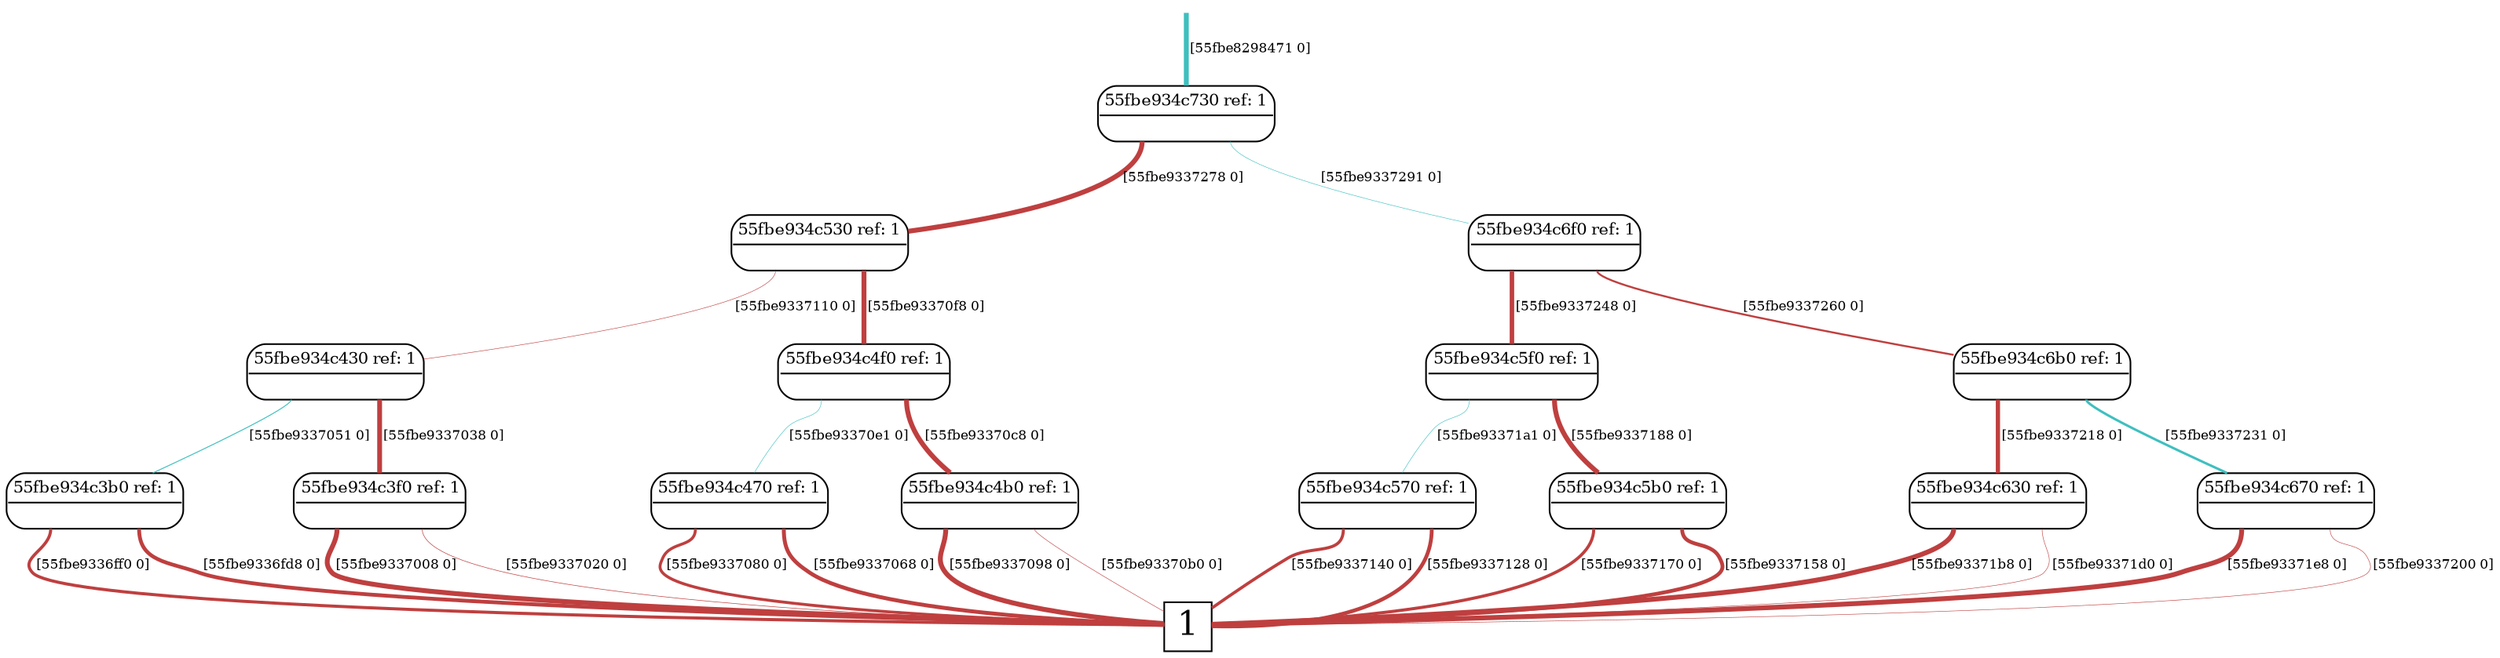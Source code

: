digraph "DD" {graph[];node[shape=plain];edge[arrowhead=none]
root [label="",shape=point,style=invis]
t [label=<<font point-size="20">1</font>>,shape=box,tooltip="1",width=0.3,height=0.3]
root->680856[penwidth="3",tooltip="-1" color="0.500 0.667 0.750",label=<<font point-size="8">&nbsp;[55fbe8298471 0]</font>>]
680856[label=<<font point-size="10"><table border="1" cellspacing="0" cellpadding="2" style="rounded"><tr><td colspan="2" border="1" sides="B">55fbe934c730 ref: 1</td></tr><tr><td port="0" href="javascript:;" border="0" tooltip="1"><font color="white">&nbsp;0 </font></td><td port="1" href="javascript:;" border="0" tooltip="-0.0002726"><font color="white">&nbsp;0 </font></td></tr></table></font>>,tooltip="55fbe934c730"]
680856:1:s->680824[penwidth="0.3",tooltip="-0.0002726" color="0.500 0.667 0.750",label=<<font point-size="8">&nbsp;[55fbe9337291 0]</font>>]
680856:0:s->680600[penwidth="3",tooltip="1" color="0.000 0.667 0.750",label=<<font point-size="8">&nbsp;[55fbe9337278 0]</font>>]
680824[label=<<font point-size="10"><table border="1" cellspacing="0" cellpadding="2" style="rounded"><tr><td colspan="2" border="1" sides="B">55fbe934c6f0 ref: 1</td></tr><tr><td port="0" href="javascript:;" border="0" tooltip="0.9195"><font color="white">&nbsp;0 </font></td><td port="1" href="javascript:;" border="0" tooltip="0.3932"><font color="white">&nbsp;0 </font></td></tr></table></font>>,tooltip="55fbe934c6f0"]
680824:1:s->680792[penwidth="1.17948",tooltip="0.3932" color="0.000 0.667 0.750",label=<<font point-size="8">&nbsp;[55fbe9337260 0]</font>>]
680824:0:s->680696[penwidth="2.75841",tooltip="0.9195" color="0.000 0.667 0.750",label=<<font point-size="8">&nbsp;[55fbe9337248 0]</font>>]
680600[label=<<font point-size="10"><table border="1" cellspacing="0" cellpadding="2" style="rounded"><tr><td colspan="2" border="1" sides="B">55fbe934c530 ref: 1</td></tr><tr><td port="0" href="javascript:;" border="0" tooltip="0.000104"><font color="white">&nbsp;0 </font></td><td port="1" href="javascript:;" border="0" tooltip="1"><font color="white">&nbsp;0 </font></td></tr></table></font>>,tooltip="55fbe934c530"]
680600:1:s->680568[penwidth="3",tooltip="1" color="0.000 0.667 0.750",label=<<font point-size="8">&nbsp;[55fbe93370f8 0]</font>>]
680600:0:s->680472[penwidth="0.3",tooltip="0.000104" color="0.000 0.667 0.750",label=<<font point-size="8">&nbsp;[55fbe9337110 0]</font>>]
680792[label=<<font point-size="10"><table border="1" cellspacing="0" cellpadding="2" style="rounded"><tr><td colspan="2" border="1" sides="B">55fbe934c6b0 ref: 1</td></tr><tr><td port="0" href="javascript:;" border="0" tooltip="0.8665"><font color="white">&nbsp;0 </font></td><td port="1" href="javascript:;" border="0" tooltip="-0.4992"><font color="white">&nbsp;0 </font></td></tr></table></font>>,tooltip="55fbe934c6b0"]
680792:1:s->680760[penwidth="1.4977",tooltip="-0.4992" color="0.500 0.667 0.750",label=<<font point-size="8">&nbsp;[55fbe9337231 0]</font>>]
680792:0:s->680728[penwidth="2.5994",tooltip="0.8665" color="0.000 0.667 0.750",label=<<font point-size="8">&nbsp;[55fbe9337218 0]</font>>]
680568[label=<<font point-size="10"><table border="1" cellspacing="0" cellpadding="2" style="rounded"><tr><td colspan="2" border="1" sides="B">55fbe934c4f0 ref: 1</td></tr><tr><td port="0" href="javascript:;" border="0" tooltip="-0.0001732"><font color="white">&nbsp;0 </font></td><td port="1" href="javascript:;" border="0" tooltip="1"><font color="white">&nbsp;0 </font></td></tr></table></font>>,tooltip="55fbe934c4f0"]
680568:1:s->680536[penwidth="3",tooltip="1" color="0.000 0.667 0.750",label=<<font point-size="8">&nbsp;[55fbe93370c8 0]</font>>]
680568:0:s->680504[penwidth="0.3",tooltip="-0.0001732" color="0.500 0.667 0.750",label=<<font point-size="8">&nbsp;[55fbe93370e1 0]</font>>]
680472[label=<<font point-size="10"><table border="1" cellspacing="0" cellpadding="2" style="rounded"><tr><td colspan="2" border="1" sides="B">55fbe934c430 ref: 1</td></tr><tr><td port="0" href="javascript:;" border="0" tooltip="-0.191"><font color="white">&nbsp;0 </font></td><td port="1" href="javascript:;" border="0" tooltip="0.9816"><font color="white">&nbsp;0 </font></td></tr></table></font>>,tooltip="55fbe934c430"]
680472:1:s->680440[penwidth="2.9448",tooltip="0.9816" color="0.000 0.667 0.750",label=<<font point-size="8">&nbsp;[55fbe9337038 0]</font>>]
680472:0:s->680408[penwidth="0.572868",tooltip="-0.191" color="0.500 0.667 0.750",label=<<font point-size="8">&nbsp;[55fbe9337051 0]</font>>]
680696[label=<<font point-size="10"><table border="1" cellspacing="0" cellpadding="2" style="rounded"><tr><td colspan="2" border="1" sides="B">55fbe934c5f0 ref: 1</td></tr><tr><td port="0" href="javascript:;" border="0" tooltip="-0.0424"><font color="white">&nbsp;0 </font></td><td port="1" href="javascript:;" border="0" tooltip="0.9991"><font color="white">&nbsp;0 </font></td></tr></table></font>>,tooltip="55fbe934c5f0"]
680696:1:s->680664[penwidth="2.9973",tooltip="0.9991" color="0.000 0.667 0.750",label=<<font point-size="8">&nbsp;[55fbe9337188 0]</font>>]
680696:0:s->680632[penwidth="0.3",tooltip="-0.0424" color="0.500 0.667 0.750",label=<<font point-size="8">&nbsp;[55fbe93371a1 0]</font>>]
680728[label=<<font point-size="10"><table border="1" cellspacing="0" cellpadding="2" style="rounded"><tr><td colspan="2" border="1" sides="B">55fbe934c630 ref: 1</td></tr><tr><td port="0" href="javascript:;" border="0" tooltip="1"><font color="white">&nbsp;0 </font></td><td port="1" href="javascript:;" border="0" tooltip="0.002573"><font color="white">&nbsp;0 </font></td></tr></table></font>>,tooltip="55fbe934c630"]
680728:1:s->t[penwidth="0.3",tooltip="0.002573" color="0.000 0.667 0.750",label=<<font point-size="8">&nbsp;[55fbe93371d0 0]</font>>]
680728:0:s->t[penwidth="2.99999",tooltip="1" color="0.000 0.667 0.750",label=<<font point-size="8">&nbsp;[55fbe93371b8 0]</font>>]
680440[label=<<font point-size="10"><table border="1" cellspacing="0" cellpadding="2" style="rounded"><tr><td colspan="2" border="1" sides="B">55fbe934c3f0 ref: 1</td></tr><tr><td port="0" href="javascript:;" border="0" tooltip="0.9935"><font color="white">&nbsp;0 </font></td><td port="1" href="javascript:;" border="0" tooltip="0.1141"><font color="white">&nbsp;0 </font></td></tr></table></font>>,tooltip="55fbe934c3f0"]
680440:1:s->t[penwidth="0.34227",tooltip="0.1141" color="0.000 0.667 0.750",label=<<font point-size="8">&nbsp;[55fbe9337020 0]</font>>]
680440:0:s->t[penwidth="2.98041",tooltip="0.9935" color="0.000 0.667 0.750",label=<<font point-size="8">&nbsp;[55fbe9337008 0]</font>>]
680664[label=<<font point-size="10"><table border="1" cellspacing="0" cellpadding="2" style="rounded"><tr><td colspan="2" border="1" sides="B">55fbe934c5b0 ref: 1</td></tr><tr><td port="0" href="javascript:;" border="0" tooltip="0.6311"><font color="white">&nbsp;0 </font></td><td port="1" href="javascript:;" border="0" tooltip="0.7757"><font color="white">&nbsp;0 </font></td></tr></table></font>>,tooltip="55fbe934c5b0"]
680664:1:s->t[penwidth="2.32722",tooltip="0.7757" color="0.000 0.667 0.750",label=<<font point-size="8">&nbsp;[55fbe9337158 0]</font>>]
680664:0:s->t[penwidth="1.89316",tooltip="0.6311" color="0.000 0.667 0.750",label=<<font point-size="8">&nbsp;[55fbe9337170 0]</font>>]
680632[label=<<font point-size="10"><table border="1" cellspacing="0" cellpadding="2" style="rounded"><tr><td colspan="2" border="1" sides="B">55fbe934c570 ref: 1</td></tr><tr><td port="0" href="javascript:;" border="0" tooltip="0.628"><font color="white">&nbsp;0 </font></td><td port="1" href="javascript:;" border="0" tooltip="0.7782"><font color="white">&nbsp;0 </font></td></tr></table></font>>,tooltip="55fbe934c570"]
680632:1:s->t[penwidth="2.33458",tooltip="0.7782" color="0.000 0.667 0.750",label=<<font point-size="8">&nbsp;[55fbe9337128 0]</font>>]
680632:0:s->t[penwidth="1.88407",tooltip="0.628" color="0.000 0.667 0.750",label=<<font point-size="8">&nbsp;[55fbe9337140 0]</font>>]
680408[label=<<font point-size="10"><table border="1" cellspacing="0" cellpadding="2" style="rounded"><tr><td colspan="2" border="1" sides="B">55fbe934c3b0 ref: 1</td></tr><tr><td port="0" href="javascript:;" border="0" tooltip="0.631"><font color="white">&nbsp;0 </font></td><td port="1" href="javascript:;" border="0" tooltip="0.7758"><font color="white">&nbsp;0 </font></td></tr></table></font>>,tooltip="55fbe934c3b0"]
680408:1:s->t[penwidth="2.32747",tooltip="0.7758" color="0.000 0.667 0.750",label=<<font point-size="8">&nbsp;[55fbe9336fd8 0]</font>>]
680408:0:s->t[penwidth="1.89285",tooltip="0.631" color="0.000 0.667 0.750",label=<<font point-size="8">&nbsp;[55fbe9336ff0 0]</font>>]
680536[label=<<font point-size="10"><table border="1" cellspacing="0" cellpadding="2" style="rounded"><tr><td colspan="2" border="1" sides="B">55fbe934c4b0 ref: 1</td></tr><tr><td port="0" href="javascript:;" border="0" tooltip="1"><font color="white">&nbsp;0 </font></td><td port="1" href="javascript:;" border="0" tooltip="0.0002583"><font color="white">&nbsp;0 </font></td></tr></table></font>>,tooltip="55fbe934c4b0"]
680536:1:s->t[penwidth="0.3",tooltip="0.0002583" color="0.000 0.667 0.750",label=<<font point-size="8">&nbsp;[55fbe93370b0 0]</font>>]
680536:0:s->t[penwidth="3",tooltip="1" color="0.000 0.667 0.750",label=<<font point-size="8">&nbsp;[55fbe9337098 0]</font>>]
680504[label=<<font point-size="10"><table border="1" cellspacing="0" cellpadding="2" style="rounded"><tr><td colspan="2" border="1" sides="B">55fbe934c470 ref: 1</td></tr><tr><td port="0" href="javascript:;" border="0" tooltip="0.5968"><font color="white">&nbsp;0 </font></td><td port="1" href="javascript:;" border="0" tooltip="0.8024"><font color="white">&nbsp;0 </font></td></tr></table></font>>,tooltip="55fbe934c470"]
680504:1:s->t[penwidth="2.40715",tooltip="0.8024" color="0.000 0.667 0.750",label=<<font point-size="8">&nbsp;[55fbe9337068 0]</font>>]
680504:0:s->t[penwidth="1.79043",tooltip="0.5968" color="0.000 0.667 0.750",label=<<font point-size="8">&nbsp;[55fbe9337080 0]</font>>]
680760[label=<<font point-size="10"><table border="1" cellspacing="0" cellpadding="2" style="rounded"><tr><td colspan="2" border="1" sides="B">55fbe934c670 ref: 1</td></tr><tr><td port="0" href="javascript:;" border="0" tooltip="0.9958"><font color="white">&nbsp;0 </font></td><td port="1" href="javascript:;" border="0" tooltip="0.09133"><font color="white">&nbsp;0 </font></td></tr></table></font>>,tooltip="55fbe934c670"]
680760:1:s->t[penwidth="0.3",tooltip="0.09133" color="0.000 0.667 0.750",label=<<font point-size="8">&nbsp;[55fbe9337200 0]</font>>]
680760:0:s->t[penwidth="2.98746",tooltip="0.9958" color="0.000 0.667 0.750",label=<<font point-size="8">&nbsp;[55fbe93371e8 0]</font>>]
}
